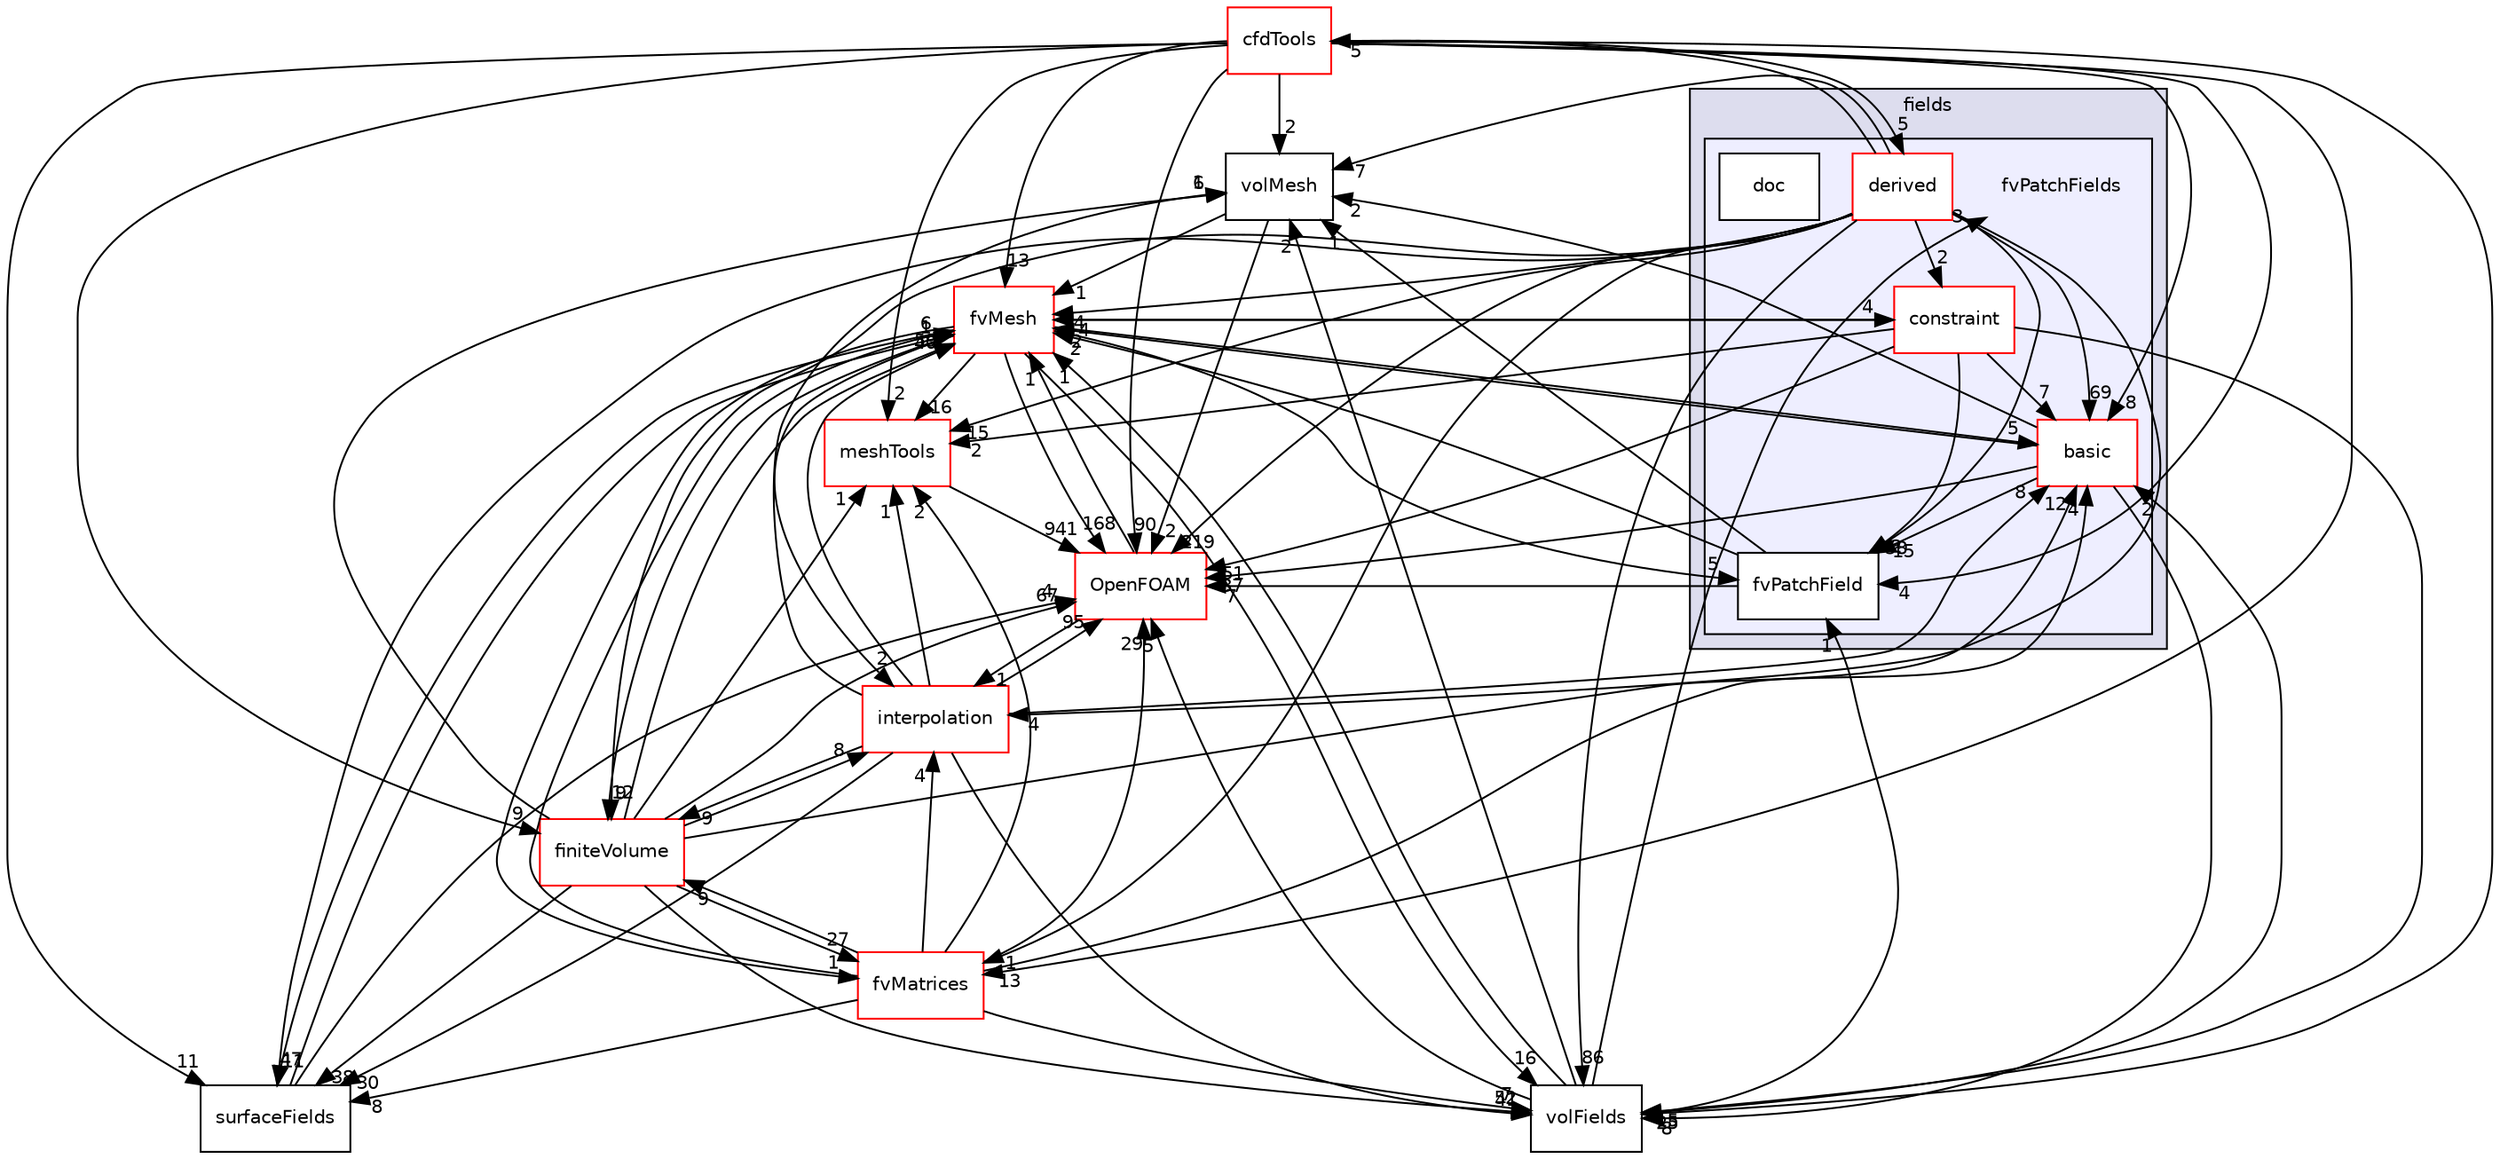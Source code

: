 digraph "src/finiteVolume/fields/fvPatchFields" {
  bgcolor=transparent;
  compound=true
  node [ fontsize="10", fontname="Helvetica"];
  edge [ labelfontsize="10", labelfontname="Helvetica"];
  subgraph clusterdir_25ab4a83a983f7bb7a38b7f63bb141b7 {
    graph [ bgcolor="#ddddee", pencolor="black", label="fields" fontname="Helvetica", fontsize="10", URL="dir_25ab4a83a983f7bb7a38b7f63bb141b7.html"]
  subgraph clusterdir_a5850494bc77049b2a182260f0d1f703 {
    graph [ bgcolor="#eeeeff", pencolor="black", label="" URL="dir_a5850494bc77049b2a182260f0d1f703.html"];
    dir_a5850494bc77049b2a182260f0d1f703 [shape=plaintext label="fvPatchFields"];
    dir_546b14c9025d30bb5b92fa069dbdd82c [shape=box label="basic" color="red" fillcolor="white" style="filled" URL="dir_546b14c9025d30bb5b92fa069dbdd82c.html"];
    dir_dcf2f02ec1a1951cb48a5d6d97386405 [shape=box label="constraint" color="red" fillcolor="white" style="filled" URL="dir_dcf2f02ec1a1951cb48a5d6d97386405.html"];
    dir_ece9aa6b5af9a7776a75b0c1993b0910 [shape=box label="derived" color="red" fillcolor="white" style="filled" URL="dir_ece9aa6b5af9a7776a75b0c1993b0910.html"];
    dir_e8f5a280dc8440d74ed65a75489a2eaf [shape=box label="doc" color="black" fillcolor="white" style="filled" URL="dir_e8f5a280dc8440d74ed65a75489a2eaf.html"];
    dir_6b9423849569a7ee618201e7cfce9eaa [shape=box label="fvPatchField" color="black" fillcolor="white" style="filled" URL="dir_6b9423849569a7ee618201e7cfce9eaa.html"];
  }
  }
  dir_ae30ad0bef50cf391b24c614251bb9fd [shape=box label="meshTools" color="red" URL="dir_ae30ad0bef50cf391b24c614251bb9fd.html"];
  dir_2ea871e4defbdbd60808750cae643c63 [shape=box label="finiteVolume" color="red" URL="dir_2ea871e4defbdbd60808750cae643c63.html"];
  dir_1a4209badf8dc5d7c181708103efea60 [shape=box label="volMesh" URL="dir_1a4209badf8dc5d7c181708103efea60.html"];
  dir_c382fa095c9c33d8673c0dd60aaef275 [shape=box label="fvMesh" color="red" URL="dir_c382fa095c9c33d8673c0dd60aaef275.html"];
  dir_cc121c37a2300e902425728df0054672 [shape=box label="cfdTools" color="red" URL="dir_cc121c37a2300e902425728df0054672.html"];
  dir_bd8bf7fa65467c460a50eacc456ce356 [shape=box label="volFields" URL="dir_bd8bf7fa65467c460a50eacc456ce356.html"];
  dir_a586eb954e2e5e74ecf6fe95a2457777 [shape=box label="interpolation" color="red" URL="dir_a586eb954e2e5e74ecf6fe95a2457777.html"];
  dir_c5473ff19b20e6ec4dfe5c310b3778a8 [shape=box label="OpenFOAM" color="red" URL="dir_c5473ff19b20e6ec4dfe5c310b3778a8.html"];
  dir_5d57e3901430bcc99a7ddac11a899224 [shape=box label="fvMatrices" color="red" URL="dir_5d57e3901430bcc99a7ddac11a899224.html"];
  dir_606ba9250f9107f82f779cbd3e87c3a5 [shape=box label="surfaceFields" URL="dir_606ba9250f9107f82f779cbd3e87c3a5.html"];
  dir_546b14c9025d30bb5b92fa069dbdd82c->dir_1a4209badf8dc5d7c181708103efea60 [headlabel="2", labeldistance=1.5 headhref="dir_000892_001259.html"];
  dir_546b14c9025d30bb5b92fa069dbdd82c->dir_6b9423849569a7ee618201e7cfce9eaa [headlabel="15", labeldistance=1.5 headhref="dir_000892_001008.html"];
  dir_546b14c9025d30bb5b92fa069dbdd82c->dir_c382fa095c9c33d8673c0dd60aaef275 [headlabel="2", labeldistance=1.5 headhref="dir_000892_001106.html"];
  dir_546b14c9025d30bb5b92fa069dbdd82c->dir_bd8bf7fa65467c460a50eacc456ce356 [headlabel="8", labeldistance=1.5 headhref="dir_000892_001029.html"];
  dir_546b14c9025d30bb5b92fa069dbdd82c->dir_c5473ff19b20e6ec4dfe5c310b3778a8 [headlabel="37", labeldistance=1.5 headhref="dir_000892_002151.html"];
  dir_ae30ad0bef50cf391b24c614251bb9fd->dir_c5473ff19b20e6ec4dfe5c310b3778a8 [headlabel="941", labeldistance=1.5 headhref="dir_001949_002151.html"];
  dir_2ea871e4defbdbd60808750cae643c63->dir_546b14c9025d30bb5b92fa069dbdd82c [headlabel="12", labeldistance=1.5 headhref="dir_001030_000892.html"];
  dir_2ea871e4defbdbd60808750cae643c63->dir_ae30ad0bef50cf391b24c614251bb9fd [headlabel="1", labeldistance=1.5 headhref="dir_001030_001949.html"];
  dir_2ea871e4defbdbd60808750cae643c63->dir_1a4209badf8dc5d7c181708103efea60 [headlabel="6", labeldistance=1.5 headhref="dir_001030_001259.html"];
  dir_2ea871e4defbdbd60808750cae643c63->dir_c382fa095c9c33d8673c0dd60aaef275 [headlabel="59", labeldistance=1.5 headhref="dir_001030_001106.html"];
  dir_2ea871e4defbdbd60808750cae643c63->dir_bd8bf7fa65467c460a50eacc456ce356 [headlabel="52", labeldistance=1.5 headhref="dir_001030_001029.html"];
  dir_2ea871e4defbdbd60808750cae643c63->dir_a586eb954e2e5e74ecf6fe95a2457777 [headlabel="8", labeldistance=1.5 headhref="dir_001030_000815.html"];
  dir_2ea871e4defbdbd60808750cae643c63->dir_c5473ff19b20e6ec4dfe5c310b3778a8 [headlabel="67", labeldistance=1.5 headhref="dir_001030_002151.html"];
  dir_2ea871e4defbdbd60808750cae643c63->dir_5d57e3901430bcc99a7ddac11a899224 [headlabel="27", labeldistance=1.5 headhref="dir_001030_001094.html"];
  dir_2ea871e4defbdbd60808750cae643c63->dir_606ba9250f9107f82f779cbd3e87c3a5 [headlabel="38", labeldistance=1.5 headhref="dir_001030_001028.html"];
  dir_1a4209badf8dc5d7c181708103efea60->dir_c382fa095c9c33d8673c0dd60aaef275 [headlabel="1", labeldistance=1.5 headhref="dir_001259_001106.html"];
  dir_1a4209badf8dc5d7c181708103efea60->dir_c5473ff19b20e6ec4dfe5c310b3778a8 [headlabel="2", labeldistance=1.5 headhref="dir_001259_002151.html"];
  dir_6b9423849569a7ee618201e7cfce9eaa->dir_1a4209badf8dc5d7c181708103efea60 [headlabel="1", labeldistance=1.5 headhref="dir_001008_001259.html"];
  dir_6b9423849569a7ee618201e7cfce9eaa->dir_c382fa095c9c33d8673c0dd60aaef275 [headlabel="2", labeldistance=1.5 headhref="dir_001008_001106.html"];
  dir_6b9423849569a7ee618201e7cfce9eaa->dir_c5473ff19b20e6ec4dfe5c310b3778a8 [headlabel="7", labeldistance=1.5 headhref="dir_001008_002151.html"];
  dir_c382fa095c9c33d8673c0dd60aaef275->dir_546b14c9025d30bb5b92fa069dbdd82c [headlabel="5", labeldistance=1.5 headhref="dir_001106_000892.html"];
  dir_c382fa095c9c33d8673c0dd60aaef275->dir_ae30ad0bef50cf391b24c614251bb9fd [headlabel="16", labeldistance=1.5 headhref="dir_001106_001949.html"];
  dir_c382fa095c9c33d8673c0dd60aaef275->dir_2ea871e4defbdbd60808750cae643c63 [headlabel="9", labeldistance=1.5 headhref="dir_001106_001030.html"];
  dir_c382fa095c9c33d8673c0dd60aaef275->dir_6b9423849569a7ee618201e7cfce9eaa [headlabel="5", labeldistance=1.5 headhref="dir_001106_001008.html"];
  dir_c382fa095c9c33d8673c0dd60aaef275->dir_dcf2f02ec1a1951cb48a5d6d97386405 [headlabel="4", labeldistance=1.5 headhref="dir_001106_000904.html"];
  dir_c382fa095c9c33d8673c0dd60aaef275->dir_bd8bf7fa65467c460a50eacc456ce356 [headlabel="16", labeldistance=1.5 headhref="dir_001106_001029.html"];
  dir_c382fa095c9c33d8673c0dd60aaef275->dir_a586eb954e2e5e74ecf6fe95a2457777 [headlabel="2", labeldistance=1.5 headhref="dir_001106_000815.html"];
  dir_c382fa095c9c33d8673c0dd60aaef275->dir_c5473ff19b20e6ec4dfe5c310b3778a8 [headlabel="168", labeldistance=1.5 headhref="dir_001106_002151.html"];
  dir_c382fa095c9c33d8673c0dd60aaef275->dir_5d57e3901430bcc99a7ddac11a899224 [headlabel="1", labeldistance=1.5 headhref="dir_001106_001094.html"];
  dir_c382fa095c9c33d8673c0dd60aaef275->dir_606ba9250f9107f82f779cbd3e87c3a5 [headlabel="11", labeldistance=1.5 headhref="dir_001106_001028.html"];
  dir_cc121c37a2300e902425728df0054672->dir_546b14c9025d30bb5b92fa069dbdd82c [headlabel="8", labeldistance=1.5 headhref="dir_000828_000892.html"];
  dir_cc121c37a2300e902425728df0054672->dir_ae30ad0bef50cf391b24c614251bb9fd [headlabel="2", labeldistance=1.5 headhref="dir_000828_001949.html"];
  dir_cc121c37a2300e902425728df0054672->dir_2ea871e4defbdbd60808750cae643c63 [headlabel="9", labeldistance=1.5 headhref="dir_000828_001030.html"];
  dir_cc121c37a2300e902425728df0054672->dir_1a4209badf8dc5d7c181708103efea60 [headlabel="2", labeldistance=1.5 headhref="dir_000828_001259.html"];
  dir_cc121c37a2300e902425728df0054672->dir_6b9423849569a7ee618201e7cfce9eaa [headlabel="4", labeldistance=1.5 headhref="dir_000828_001008.html"];
  dir_cc121c37a2300e902425728df0054672->dir_c382fa095c9c33d8673c0dd60aaef275 [headlabel="13", labeldistance=1.5 headhref="dir_000828_001106.html"];
  dir_cc121c37a2300e902425728df0054672->dir_bd8bf7fa65467c460a50eacc456ce356 [headlabel="25", labeldistance=1.5 headhref="dir_000828_001029.html"];
  dir_cc121c37a2300e902425728df0054672->dir_c5473ff19b20e6ec4dfe5c310b3778a8 [headlabel="90", labeldistance=1.5 headhref="dir_000828_002151.html"];
  dir_cc121c37a2300e902425728df0054672->dir_5d57e3901430bcc99a7ddac11a899224 [headlabel="13", labeldistance=1.5 headhref="dir_000828_001094.html"];
  dir_cc121c37a2300e902425728df0054672->dir_606ba9250f9107f82f779cbd3e87c3a5 [headlabel="11", labeldistance=1.5 headhref="dir_000828_001028.html"];
  dir_cc121c37a2300e902425728df0054672->dir_ece9aa6b5af9a7776a75b0c1993b0910 [headlabel="5", labeldistance=1.5 headhref="dir_000828_000918.html"];
  dir_dcf2f02ec1a1951cb48a5d6d97386405->dir_546b14c9025d30bb5b92fa069dbdd82c [headlabel="7", labeldistance=1.5 headhref="dir_000904_000892.html"];
  dir_dcf2f02ec1a1951cb48a5d6d97386405->dir_ae30ad0bef50cf391b24c614251bb9fd [headlabel="2", labeldistance=1.5 headhref="dir_000904_001949.html"];
  dir_dcf2f02ec1a1951cb48a5d6d97386405->dir_6b9423849569a7ee618201e7cfce9eaa [headlabel="2", labeldistance=1.5 headhref="dir_000904_001008.html"];
  dir_dcf2f02ec1a1951cb48a5d6d97386405->dir_c382fa095c9c33d8673c0dd60aaef275 [headlabel="14", labeldistance=1.5 headhref="dir_000904_001106.html"];
  dir_dcf2f02ec1a1951cb48a5d6d97386405->dir_bd8bf7fa65467c460a50eacc456ce356 [headlabel="15", labeldistance=1.5 headhref="dir_000904_001029.html"];
  dir_dcf2f02ec1a1951cb48a5d6d97386405->dir_c5473ff19b20e6ec4dfe5c310b3778a8 [headlabel="51", labeldistance=1.5 headhref="dir_000904_002151.html"];
  dir_bd8bf7fa65467c460a50eacc456ce356->dir_a5850494bc77049b2a182260f0d1f703 [headlabel="3", labeldistance=1.5 headhref="dir_001029_000891.html"];
  dir_bd8bf7fa65467c460a50eacc456ce356->dir_546b14c9025d30bb5b92fa069dbdd82c [headlabel="2", labeldistance=1.5 headhref="dir_001029_000892.html"];
  dir_bd8bf7fa65467c460a50eacc456ce356->dir_1a4209badf8dc5d7c181708103efea60 [headlabel="2", labeldistance=1.5 headhref="dir_001029_001259.html"];
  dir_bd8bf7fa65467c460a50eacc456ce356->dir_6b9423849569a7ee618201e7cfce9eaa [headlabel="1", labeldistance=1.5 headhref="dir_001029_001008.html"];
  dir_bd8bf7fa65467c460a50eacc456ce356->dir_c382fa095c9c33d8673c0dd60aaef275 [headlabel="1", labeldistance=1.5 headhref="dir_001029_001106.html"];
  dir_bd8bf7fa65467c460a50eacc456ce356->dir_c5473ff19b20e6ec4dfe5c310b3778a8 [headlabel="5", labeldistance=1.5 headhref="dir_001029_002151.html"];
  dir_a586eb954e2e5e74ecf6fe95a2457777->dir_546b14c9025d30bb5b92fa069dbdd82c [headlabel="8", labeldistance=1.5 headhref="dir_000815_000892.html"];
  dir_a586eb954e2e5e74ecf6fe95a2457777->dir_ae30ad0bef50cf391b24c614251bb9fd [headlabel="1", labeldistance=1.5 headhref="dir_000815_001949.html"];
  dir_a586eb954e2e5e74ecf6fe95a2457777->dir_2ea871e4defbdbd60808750cae643c63 [headlabel="9", labeldistance=1.5 headhref="dir_000815_001030.html"];
  dir_a586eb954e2e5e74ecf6fe95a2457777->dir_1a4209badf8dc5d7c181708103efea60 [headlabel="1", labeldistance=1.5 headhref="dir_000815_001259.html"];
  dir_a586eb954e2e5e74ecf6fe95a2457777->dir_c382fa095c9c33d8673c0dd60aaef275 [headlabel="40", labeldistance=1.5 headhref="dir_000815_001106.html"];
  dir_a586eb954e2e5e74ecf6fe95a2457777->dir_bd8bf7fa65467c460a50eacc456ce356 [headlabel="41", labeldistance=1.5 headhref="dir_000815_001029.html"];
  dir_a586eb954e2e5e74ecf6fe95a2457777->dir_c5473ff19b20e6ec4dfe5c310b3778a8 [headlabel="95", labeldistance=1.5 headhref="dir_000815_002151.html"];
  dir_a586eb954e2e5e74ecf6fe95a2457777->dir_606ba9250f9107f82f779cbd3e87c3a5 [headlabel="30", labeldistance=1.5 headhref="dir_000815_001028.html"];
  dir_c5473ff19b20e6ec4dfe5c310b3778a8->dir_c382fa095c9c33d8673c0dd60aaef275 [headlabel="1", labeldistance=1.5 headhref="dir_002151_001106.html"];
  dir_c5473ff19b20e6ec4dfe5c310b3778a8->dir_a586eb954e2e5e74ecf6fe95a2457777 [headlabel="1", labeldistance=1.5 headhref="dir_002151_000815.html"];
  dir_5d57e3901430bcc99a7ddac11a899224->dir_546b14c9025d30bb5b92fa069dbdd82c [headlabel="4", labeldistance=1.5 headhref="dir_001094_000892.html"];
  dir_5d57e3901430bcc99a7ddac11a899224->dir_ae30ad0bef50cf391b24c614251bb9fd [headlabel="2", labeldistance=1.5 headhref="dir_001094_001949.html"];
  dir_5d57e3901430bcc99a7ddac11a899224->dir_2ea871e4defbdbd60808750cae643c63 [headlabel="9", labeldistance=1.5 headhref="dir_001094_001030.html"];
  dir_5d57e3901430bcc99a7ddac11a899224->dir_c382fa095c9c33d8673c0dd60aaef275 [headlabel="6", labeldistance=1.5 headhref="dir_001094_001106.html"];
  dir_5d57e3901430bcc99a7ddac11a899224->dir_bd8bf7fa65467c460a50eacc456ce356 [headlabel="7", labeldistance=1.5 headhref="dir_001094_001029.html"];
  dir_5d57e3901430bcc99a7ddac11a899224->dir_a586eb954e2e5e74ecf6fe95a2457777 [headlabel="4", labeldistance=1.5 headhref="dir_001094_000815.html"];
  dir_5d57e3901430bcc99a7ddac11a899224->dir_c5473ff19b20e6ec4dfe5c310b3778a8 [headlabel="29", labeldistance=1.5 headhref="dir_001094_002151.html"];
  dir_5d57e3901430bcc99a7ddac11a899224->dir_606ba9250f9107f82f779cbd3e87c3a5 [headlabel="8", labeldistance=1.5 headhref="dir_001094_001028.html"];
  dir_606ba9250f9107f82f779cbd3e87c3a5->dir_c382fa095c9c33d8673c0dd60aaef275 [headlabel="1", labeldistance=1.5 headhref="dir_001028_001106.html"];
  dir_606ba9250f9107f82f779cbd3e87c3a5->dir_c5473ff19b20e6ec4dfe5c310b3778a8 [headlabel="4", labeldistance=1.5 headhref="dir_001028_002151.html"];
  dir_ece9aa6b5af9a7776a75b0c1993b0910->dir_546b14c9025d30bb5b92fa069dbdd82c [headlabel="69", labeldistance=1.5 headhref="dir_000918_000892.html"];
  dir_ece9aa6b5af9a7776a75b0c1993b0910->dir_ae30ad0bef50cf391b24c614251bb9fd [headlabel="15", labeldistance=1.5 headhref="dir_000918_001949.html"];
  dir_ece9aa6b5af9a7776a75b0c1993b0910->dir_2ea871e4defbdbd60808750cae643c63 [headlabel="12", labeldistance=1.5 headhref="dir_000918_001030.html"];
  dir_ece9aa6b5af9a7776a75b0c1993b0910->dir_1a4209badf8dc5d7c181708103efea60 [headlabel="7", labeldistance=1.5 headhref="dir_000918_001259.html"];
  dir_ece9aa6b5af9a7776a75b0c1993b0910->dir_6b9423849569a7ee618201e7cfce9eaa [headlabel="58", labeldistance=1.5 headhref="dir_000918_001008.html"];
  dir_ece9aa6b5af9a7776a75b0c1993b0910->dir_c382fa095c9c33d8673c0dd60aaef275 [headlabel="4", labeldistance=1.5 headhref="dir_000918_001106.html"];
  dir_ece9aa6b5af9a7776a75b0c1993b0910->dir_cc121c37a2300e902425728df0054672 [headlabel="5", labeldistance=1.5 headhref="dir_000918_000828.html"];
  dir_ece9aa6b5af9a7776a75b0c1993b0910->dir_dcf2f02ec1a1951cb48a5d6d97386405 [headlabel="2", labeldistance=1.5 headhref="dir_000918_000904.html"];
  dir_ece9aa6b5af9a7776a75b0c1993b0910->dir_bd8bf7fa65467c460a50eacc456ce356 [headlabel="86", labeldistance=1.5 headhref="dir_000918_001029.html"];
  dir_ece9aa6b5af9a7776a75b0c1993b0910->dir_a586eb954e2e5e74ecf6fe95a2457777 [headlabel="4", labeldistance=1.5 headhref="dir_000918_000815.html"];
  dir_ece9aa6b5af9a7776a75b0c1993b0910->dir_c5473ff19b20e6ec4dfe5c310b3778a8 [headlabel="219", labeldistance=1.5 headhref="dir_000918_002151.html"];
  dir_ece9aa6b5af9a7776a75b0c1993b0910->dir_5d57e3901430bcc99a7ddac11a899224 [headlabel="1", labeldistance=1.5 headhref="dir_000918_001094.html"];
  dir_ece9aa6b5af9a7776a75b0c1993b0910->dir_606ba9250f9107f82f779cbd3e87c3a5 [headlabel="47", labeldistance=1.5 headhref="dir_000918_001028.html"];
}
